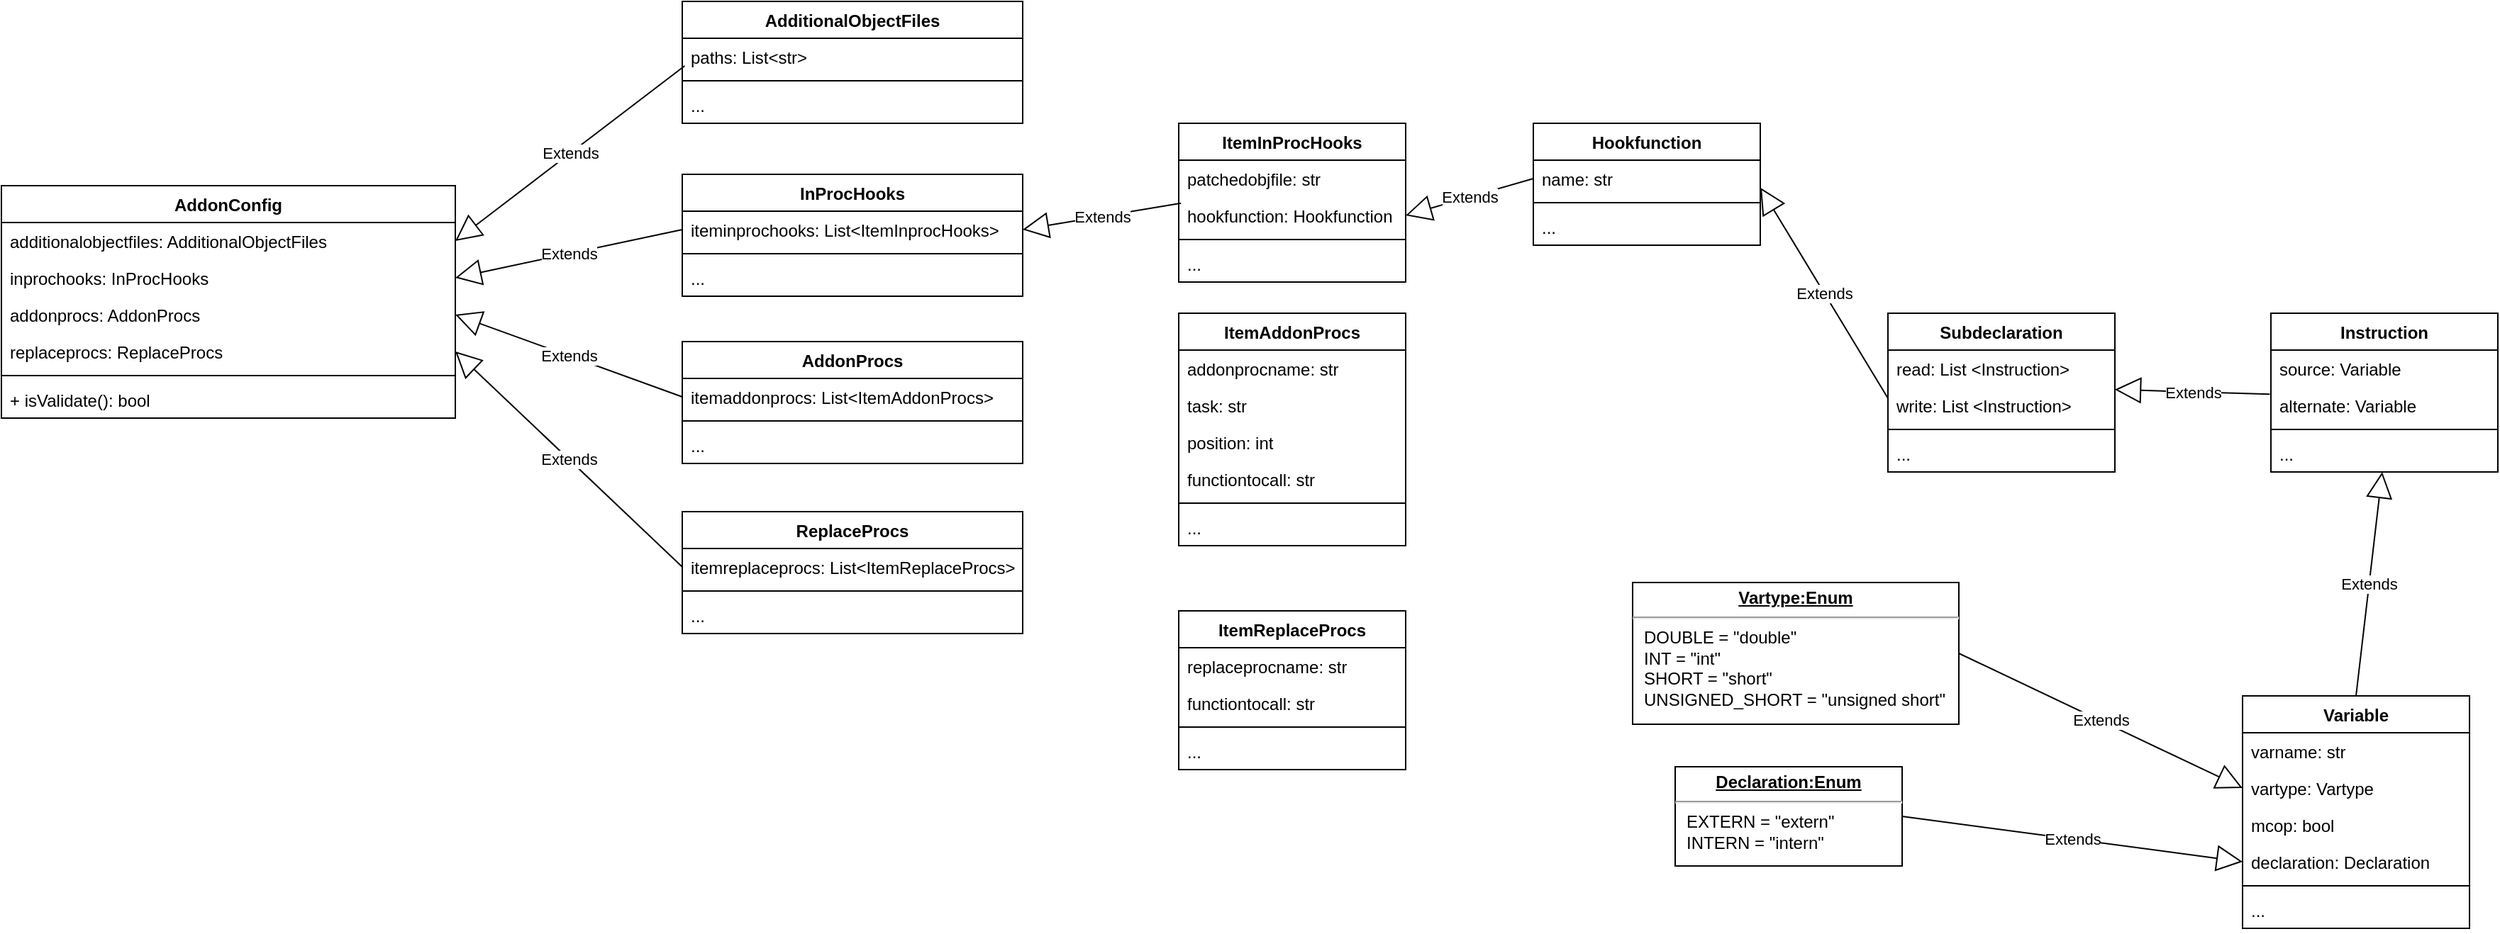 <mxfile version="14.4.2" type="github">
  <diagram id="Y8QuykX-hquIZO_XGv_x" name="Page-1">
    <mxGraphModel dx="2523" dy="2175" grid="1" gridSize="10" guides="1" tooltips="1" connect="1" arrows="1" fold="1" page="1" pageScale="1" pageWidth="850" pageHeight="1100" math="0" shadow="0">
      <root>
        <mxCell id="0" />
        <mxCell id="1" parent="0" />
        <mxCell id="mJCEl81Ft5hLRhg9jTh3-1" value="AddonConfig" style="swimlane;fontStyle=1;align=center;verticalAlign=top;childLayout=stackLayout;horizontal=1;startSize=26;horizontalStack=0;resizeParent=1;resizeParentMax=0;resizeLast=0;collapsible=1;marginBottom=0;" vertex="1" parent="1">
          <mxGeometry x="-760" y="-640" width="320" height="164" as="geometry" />
        </mxCell>
        <mxCell id="mJCEl81Ft5hLRhg9jTh3-2" value="additionalobjectfiles: AdditionalObjectFiles " style="text;strokeColor=none;fillColor=none;align=left;verticalAlign=top;spacingLeft=4;spacingRight=4;overflow=hidden;rotatable=0;points=[[0,0.5],[1,0.5]];portConstraint=eastwest;" vertex="1" parent="mJCEl81Ft5hLRhg9jTh3-1">
          <mxGeometry y="26" width="320" height="26" as="geometry" />
        </mxCell>
        <mxCell id="mJCEl81Ft5hLRhg9jTh3-70" value="inprochooks: InProcHooks" style="text;strokeColor=none;fillColor=none;align=left;verticalAlign=top;spacingLeft=4;spacingRight=4;overflow=hidden;rotatable=0;points=[[0,0.5],[1,0.5]];portConstraint=eastwest;" vertex="1" parent="mJCEl81Ft5hLRhg9jTh3-1">
          <mxGeometry y="52" width="320" height="26" as="geometry" />
        </mxCell>
        <mxCell id="mJCEl81Ft5hLRhg9jTh3-71" value="addonprocs: AddonProcs" style="text;strokeColor=none;fillColor=none;align=left;verticalAlign=top;spacingLeft=4;spacingRight=4;overflow=hidden;rotatable=0;points=[[0,0.5],[1,0.5]];portConstraint=eastwest;" vertex="1" parent="mJCEl81Ft5hLRhg9jTh3-1">
          <mxGeometry y="78" width="320" height="26" as="geometry" />
        </mxCell>
        <mxCell id="mJCEl81Ft5hLRhg9jTh3-72" value="replaceprocs: ReplaceProcs" style="text;strokeColor=none;fillColor=none;align=left;verticalAlign=top;spacingLeft=4;spacingRight=4;overflow=hidden;rotatable=0;points=[[0,0.5],[1,0.5]];portConstraint=eastwest;" vertex="1" parent="mJCEl81Ft5hLRhg9jTh3-1">
          <mxGeometry y="104" width="320" height="26" as="geometry" />
        </mxCell>
        <mxCell id="mJCEl81Ft5hLRhg9jTh3-3" value="" style="line;strokeWidth=1;fillColor=none;align=left;verticalAlign=middle;spacingTop=-1;spacingLeft=3;spacingRight=3;rotatable=0;labelPosition=right;points=[];portConstraint=eastwest;" vertex="1" parent="mJCEl81Ft5hLRhg9jTh3-1">
          <mxGeometry y="130" width="320" height="8" as="geometry" />
        </mxCell>
        <mxCell id="mJCEl81Ft5hLRhg9jTh3-4" value="+ isValidate(): bool" style="text;strokeColor=none;fillColor=none;align=left;verticalAlign=top;spacingLeft=4;spacingRight=4;overflow=hidden;rotatable=0;points=[[0,0.5],[1,0.5]];portConstraint=eastwest;" vertex="1" parent="mJCEl81Ft5hLRhg9jTh3-1">
          <mxGeometry y="138" width="320" height="26" as="geometry" />
        </mxCell>
        <mxCell id="mJCEl81Ft5hLRhg9jTh3-9" value="Variable" style="swimlane;fontStyle=1;align=center;verticalAlign=top;childLayout=stackLayout;horizontal=1;startSize=26;horizontalStack=0;resizeParent=1;resizeParentMax=0;resizeLast=0;collapsible=1;marginBottom=0;" vertex="1" parent="1">
          <mxGeometry x="820" y="-280" width="160" height="164" as="geometry" />
        </mxCell>
        <mxCell id="mJCEl81Ft5hLRhg9jTh3-10" value="varname: str" style="text;strokeColor=none;fillColor=none;align=left;verticalAlign=top;spacingLeft=4;spacingRight=4;overflow=hidden;rotatable=0;points=[[0,0.5],[1,0.5]];portConstraint=eastwest;" vertex="1" parent="mJCEl81Ft5hLRhg9jTh3-9">
          <mxGeometry y="26" width="160" height="26" as="geometry" />
        </mxCell>
        <mxCell id="mJCEl81Ft5hLRhg9jTh3-13" value="vartype: Vartype" style="text;strokeColor=none;fillColor=none;align=left;verticalAlign=top;spacingLeft=4;spacingRight=4;overflow=hidden;rotatable=0;points=[[0,0.5],[1,0.5]];portConstraint=eastwest;" vertex="1" parent="mJCEl81Ft5hLRhg9jTh3-9">
          <mxGeometry y="52" width="160" height="26" as="geometry" />
        </mxCell>
        <mxCell id="mJCEl81Ft5hLRhg9jTh3-14" value="mcop: bool" style="text;strokeColor=none;fillColor=none;align=left;verticalAlign=top;spacingLeft=4;spacingRight=4;overflow=hidden;rotatable=0;points=[[0,0.5],[1,0.5]];portConstraint=eastwest;" vertex="1" parent="mJCEl81Ft5hLRhg9jTh3-9">
          <mxGeometry y="78" width="160" height="26" as="geometry" />
        </mxCell>
        <mxCell id="mJCEl81Ft5hLRhg9jTh3-15" value="declaration: Declaration" style="text;strokeColor=none;fillColor=none;align=left;verticalAlign=top;spacingLeft=4;spacingRight=4;overflow=hidden;rotatable=0;points=[[0,0.5],[1,0.5]];portConstraint=eastwest;" vertex="1" parent="mJCEl81Ft5hLRhg9jTh3-9">
          <mxGeometry y="104" width="160" height="26" as="geometry" />
        </mxCell>
        <mxCell id="mJCEl81Ft5hLRhg9jTh3-11" value="" style="line;strokeWidth=1;fillColor=none;align=left;verticalAlign=middle;spacingTop=-1;spacingLeft=3;spacingRight=3;rotatable=0;labelPosition=right;points=[];portConstraint=eastwest;" vertex="1" parent="mJCEl81Ft5hLRhg9jTh3-9">
          <mxGeometry y="130" width="160" height="8" as="geometry" />
        </mxCell>
        <mxCell id="mJCEl81Ft5hLRhg9jTh3-12" value="..." style="text;strokeColor=none;fillColor=none;align=left;verticalAlign=top;spacingLeft=4;spacingRight=4;overflow=hidden;rotatable=0;points=[[0,0.5],[1,0.5]];portConstraint=eastwest;" vertex="1" parent="mJCEl81Ft5hLRhg9jTh3-9">
          <mxGeometry y="138" width="160" height="26" as="geometry" />
        </mxCell>
        <mxCell id="mJCEl81Ft5hLRhg9jTh3-31" value="Instruction" style="swimlane;fontStyle=1;align=center;verticalAlign=top;childLayout=stackLayout;horizontal=1;startSize=26;horizontalStack=0;resizeParent=1;resizeParentMax=0;resizeLast=0;collapsible=1;marginBottom=0;" vertex="1" parent="1">
          <mxGeometry x="840" y="-550" width="160" height="112" as="geometry" />
        </mxCell>
        <mxCell id="mJCEl81Ft5hLRhg9jTh3-32" value="source: Variable" style="text;strokeColor=none;fillColor=none;align=left;verticalAlign=top;spacingLeft=4;spacingRight=4;overflow=hidden;rotatable=0;points=[[0,0.5],[1,0.5]];portConstraint=eastwest;" vertex="1" parent="mJCEl81Ft5hLRhg9jTh3-31">
          <mxGeometry y="26" width="160" height="26" as="geometry" />
        </mxCell>
        <mxCell id="mJCEl81Ft5hLRhg9jTh3-33" value="alternate: Variable" style="text;strokeColor=none;fillColor=none;align=left;verticalAlign=top;spacingLeft=4;spacingRight=4;overflow=hidden;rotatable=0;points=[[0,0.5],[1,0.5]];portConstraint=eastwest;" vertex="1" parent="mJCEl81Ft5hLRhg9jTh3-31">
          <mxGeometry y="52" width="160" height="26" as="geometry" />
        </mxCell>
        <mxCell id="mJCEl81Ft5hLRhg9jTh3-36" value="" style="line;strokeWidth=1;fillColor=none;align=left;verticalAlign=middle;spacingTop=-1;spacingLeft=3;spacingRight=3;rotatable=0;labelPosition=right;points=[];portConstraint=eastwest;" vertex="1" parent="mJCEl81Ft5hLRhg9jTh3-31">
          <mxGeometry y="78" width="160" height="8" as="geometry" />
        </mxCell>
        <mxCell id="mJCEl81Ft5hLRhg9jTh3-37" value="..." style="text;strokeColor=none;fillColor=none;align=left;verticalAlign=top;spacingLeft=4;spacingRight=4;overflow=hidden;rotatable=0;points=[[0,0.5],[1,0.5]];portConstraint=eastwest;" vertex="1" parent="mJCEl81Ft5hLRhg9jTh3-31">
          <mxGeometry y="86" width="160" height="26" as="geometry" />
        </mxCell>
        <mxCell id="mJCEl81Ft5hLRhg9jTh3-38" value="Subdeclaration" style="swimlane;fontStyle=1;align=center;verticalAlign=top;childLayout=stackLayout;horizontal=1;startSize=26;horizontalStack=0;resizeParent=1;resizeParentMax=0;resizeLast=0;collapsible=1;marginBottom=0;" vertex="1" parent="1">
          <mxGeometry x="570" y="-550" width="160" height="112" as="geometry">
            <mxRectangle x="410" y="330" width="120" height="26" as="alternateBounds" />
          </mxGeometry>
        </mxCell>
        <mxCell id="mJCEl81Ft5hLRhg9jTh3-39" value="read: List &lt;Instruction&gt;" style="text;strokeColor=none;fillColor=none;align=left;verticalAlign=top;spacingLeft=4;spacingRight=4;overflow=hidden;rotatable=0;points=[[0,0.5],[1,0.5]];portConstraint=eastwest;" vertex="1" parent="mJCEl81Ft5hLRhg9jTh3-38">
          <mxGeometry y="26" width="160" height="26" as="geometry" />
        </mxCell>
        <mxCell id="mJCEl81Ft5hLRhg9jTh3-40" value="write: List &lt;Instruction&gt;" style="text;strokeColor=none;fillColor=none;align=left;verticalAlign=top;spacingLeft=4;spacingRight=4;overflow=hidden;rotatable=0;points=[[0,0.5],[1,0.5]];portConstraint=eastwest;" vertex="1" parent="mJCEl81Ft5hLRhg9jTh3-38">
          <mxGeometry y="52" width="160" height="26" as="geometry" />
        </mxCell>
        <mxCell id="mJCEl81Ft5hLRhg9jTh3-41" value="" style="line;strokeWidth=1;fillColor=none;align=left;verticalAlign=middle;spacingTop=-1;spacingLeft=3;spacingRight=3;rotatable=0;labelPosition=right;points=[];portConstraint=eastwest;" vertex="1" parent="mJCEl81Ft5hLRhg9jTh3-38">
          <mxGeometry y="78" width="160" height="8" as="geometry" />
        </mxCell>
        <mxCell id="mJCEl81Ft5hLRhg9jTh3-42" value="..." style="text;strokeColor=none;fillColor=none;align=left;verticalAlign=top;spacingLeft=4;spacingRight=4;overflow=hidden;rotatable=0;points=[[0,0.5],[1,0.5]];portConstraint=eastwest;" vertex="1" parent="mJCEl81Ft5hLRhg9jTh3-38">
          <mxGeometry y="86" width="160" height="26" as="geometry" />
        </mxCell>
        <mxCell id="mJCEl81Ft5hLRhg9jTh3-43" value="Hookfunction" style="swimlane;fontStyle=1;align=center;verticalAlign=top;childLayout=stackLayout;horizontal=1;startSize=26;horizontalStack=0;resizeParent=1;resizeParentMax=0;resizeLast=0;collapsible=1;marginBottom=0;" vertex="1" parent="1">
          <mxGeometry x="320" y="-684" width="160" height="86" as="geometry" />
        </mxCell>
        <mxCell id="mJCEl81Ft5hLRhg9jTh3-44" value="name: str" style="text;strokeColor=none;fillColor=none;align=left;verticalAlign=top;spacingLeft=4;spacingRight=4;overflow=hidden;rotatable=0;points=[[0,0.5],[1,0.5]];portConstraint=eastwest;" vertex="1" parent="mJCEl81Ft5hLRhg9jTh3-43">
          <mxGeometry y="26" width="160" height="26" as="geometry" />
        </mxCell>
        <mxCell id="mJCEl81Ft5hLRhg9jTh3-46" value="" style="line;strokeWidth=1;fillColor=none;align=left;verticalAlign=middle;spacingTop=-1;spacingLeft=3;spacingRight=3;rotatable=0;labelPosition=right;points=[];portConstraint=eastwest;" vertex="1" parent="mJCEl81Ft5hLRhg9jTh3-43">
          <mxGeometry y="52" width="160" height="8" as="geometry" />
        </mxCell>
        <mxCell id="mJCEl81Ft5hLRhg9jTh3-47" value="..." style="text;strokeColor=none;fillColor=none;align=left;verticalAlign=top;spacingLeft=4;spacingRight=4;overflow=hidden;rotatable=0;points=[[0,0.5],[1,0.5]];portConstraint=eastwest;" vertex="1" parent="mJCEl81Ft5hLRhg9jTh3-43">
          <mxGeometry y="60" width="160" height="26" as="geometry" />
        </mxCell>
        <mxCell id="mJCEl81Ft5hLRhg9jTh3-49" value="ItemInProcHooks" style="swimlane;fontStyle=1;align=center;verticalAlign=top;childLayout=stackLayout;horizontal=1;startSize=26;horizontalStack=0;resizeParent=1;resizeParentMax=0;resizeLast=0;collapsible=1;marginBottom=0;" vertex="1" parent="1">
          <mxGeometry x="70" y="-684" width="160" height="112" as="geometry" />
        </mxCell>
        <mxCell id="mJCEl81Ft5hLRhg9jTh3-56" value="patchedobjfile: str" style="text;strokeColor=none;fillColor=none;align=left;verticalAlign=top;spacingLeft=4;spacingRight=4;overflow=hidden;rotatable=0;points=[[0,0.5],[1,0.5]];portConstraint=eastwest;" vertex="1" parent="mJCEl81Ft5hLRhg9jTh3-49">
          <mxGeometry y="26" width="160" height="26" as="geometry" />
        </mxCell>
        <mxCell id="mJCEl81Ft5hLRhg9jTh3-57" value="hookfunction: Hookfunction" style="text;strokeColor=none;fillColor=none;align=left;verticalAlign=top;spacingLeft=4;spacingRight=4;overflow=hidden;rotatable=0;points=[[0,0.5],[1,0.5]];portConstraint=eastwest;" vertex="1" parent="mJCEl81Ft5hLRhg9jTh3-49">
          <mxGeometry y="52" width="160" height="26" as="geometry" />
        </mxCell>
        <mxCell id="mJCEl81Ft5hLRhg9jTh3-54" value="" style="line;strokeWidth=1;fillColor=none;align=left;verticalAlign=middle;spacingTop=-1;spacingLeft=3;spacingRight=3;rotatable=0;labelPosition=right;points=[];portConstraint=eastwest;" vertex="1" parent="mJCEl81Ft5hLRhg9jTh3-49">
          <mxGeometry y="78" width="160" height="8" as="geometry" />
        </mxCell>
        <mxCell id="mJCEl81Ft5hLRhg9jTh3-55" value="..." style="text;strokeColor=none;fillColor=none;align=left;verticalAlign=top;spacingLeft=4;spacingRight=4;overflow=hidden;rotatable=0;points=[[0,0.5],[1,0.5]];portConstraint=eastwest;" vertex="1" parent="mJCEl81Ft5hLRhg9jTh3-49">
          <mxGeometry y="86" width="160" height="26" as="geometry" />
        </mxCell>
        <mxCell id="mJCEl81Ft5hLRhg9jTh3-58" value="InProcHooks" style="swimlane;fontStyle=1;align=center;verticalAlign=top;childLayout=stackLayout;horizontal=1;startSize=26;horizontalStack=0;resizeParent=1;resizeParentMax=0;resizeLast=0;collapsible=1;marginBottom=0;" vertex="1" parent="1">
          <mxGeometry x="-280" y="-648" width="240" height="86" as="geometry" />
        </mxCell>
        <mxCell id="mJCEl81Ft5hLRhg9jTh3-59" value="iteminprochooks: List&lt;ItemInprocHooks&gt;" style="text;strokeColor=none;fillColor=none;align=left;verticalAlign=top;spacingLeft=4;spacingRight=4;overflow=hidden;rotatable=0;points=[[0,0.5],[1,0.5]];portConstraint=eastwest;" vertex="1" parent="mJCEl81Ft5hLRhg9jTh3-58">
          <mxGeometry y="26" width="240" height="26" as="geometry" />
        </mxCell>
        <mxCell id="mJCEl81Ft5hLRhg9jTh3-63" value="" style="line;strokeWidth=1;fillColor=none;align=left;verticalAlign=middle;spacingTop=-1;spacingLeft=3;spacingRight=3;rotatable=0;labelPosition=right;points=[];portConstraint=eastwest;" vertex="1" parent="mJCEl81Ft5hLRhg9jTh3-58">
          <mxGeometry y="52" width="240" height="8" as="geometry" />
        </mxCell>
        <mxCell id="mJCEl81Ft5hLRhg9jTh3-64" value="..." style="text;strokeColor=none;fillColor=none;align=left;verticalAlign=top;spacingLeft=4;spacingRight=4;overflow=hidden;rotatable=0;points=[[0,0.5],[1,0.5]];portConstraint=eastwest;" vertex="1" parent="mJCEl81Ft5hLRhg9jTh3-58">
          <mxGeometry y="60" width="240" height="26" as="geometry" />
        </mxCell>
        <mxCell id="mJCEl81Ft5hLRhg9jTh3-73" value="AdditionalObjectFiles" style="swimlane;fontStyle=1;align=center;verticalAlign=top;childLayout=stackLayout;horizontal=1;startSize=26;horizontalStack=0;resizeParent=1;resizeParentMax=0;resizeLast=0;collapsible=1;marginBottom=0;" vertex="1" parent="1">
          <mxGeometry x="-280" y="-770" width="240" height="86" as="geometry">
            <mxRectangle x="-190" y="242" width="160" height="26" as="alternateBounds" />
          </mxGeometry>
        </mxCell>
        <mxCell id="mJCEl81Ft5hLRhg9jTh3-74" value="paths: List&lt;str&gt;" style="text;strokeColor=none;fillColor=none;align=left;verticalAlign=top;spacingLeft=4;spacingRight=4;overflow=hidden;rotatable=0;points=[[0,0.5],[1,0.5]];portConstraint=eastwest;" vertex="1" parent="mJCEl81Ft5hLRhg9jTh3-73">
          <mxGeometry y="26" width="240" height="26" as="geometry" />
        </mxCell>
        <mxCell id="mJCEl81Ft5hLRhg9jTh3-75" value="" style="line;strokeWidth=1;fillColor=none;align=left;verticalAlign=middle;spacingTop=-1;spacingLeft=3;spacingRight=3;rotatable=0;labelPosition=right;points=[];portConstraint=eastwest;" vertex="1" parent="mJCEl81Ft5hLRhg9jTh3-73">
          <mxGeometry y="52" width="240" height="8" as="geometry" />
        </mxCell>
        <mxCell id="mJCEl81Ft5hLRhg9jTh3-76" value="..." style="text;strokeColor=none;fillColor=none;align=left;verticalAlign=top;spacingLeft=4;spacingRight=4;overflow=hidden;rotatable=0;points=[[0,0.5],[1,0.5]];portConstraint=eastwest;" vertex="1" parent="mJCEl81Ft5hLRhg9jTh3-73">
          <mxGeometry y="60" width="240" height="26" as="geometry" />
        </mxCell>
        <mxCell id="mJCEl81Ft5hLRhg9jTh3-77" value="AddonProcs" style="swimlane;fontStyle=1;align=center;verticalAlign=top;childLayout=stackLayout;horizontal=1;startSize=26;horizontalStack=0;resizeParent=1;resizeParentMax=0;resizeLast=0;collapsible=1;marginBottom=0;" vertex="1" parent="1">
          <mxGeometry x="-280" y="-530" width="240" height="86" as="geometry" />
        </mxCell>
        <mxCell id="mJCEl81Ft5hLRhg9jTh3-78" value="itemaddonprocs: List&lt;ItemAddonProcs&gt;" style="text;strokeColor=none;fillColor=none;align=left;verticalAlign=top;spacingLeft=4;spacingRight=4;overflow=hidden;rotatable=0;points=[[0,0.5],[1,0.5]];portConstraint=eastwest;" vertex="1" parent="mJCEl81Ft5hLRhg9jTh3-77">
          <mxGeometry y="26" width="240" height="26" as="geometry" />
        </mxCell>
        <mxCell id="mJCEl81Ft5hLRhg9jTh3-79" value="" style="line;strokeWidth=1;fillColor=none;align=left;verticalAlign=middle;spacingTop=-1;spacingLeft=3;spacingRight=3;rotatable=0;labelPosition=right;points=[];portConstraint=eastwest;" vertex="1" parent="mJCEl81Ft5hLRhg9jTh3-77">
          <mxGeometry y="52" width="240" height="8" as="geometry" />
        </mxCell>
        <mxCell id="mJCEl81Ft5hLRhg9jTh3-80" value="..." style="text;strokeColor=none;fillColor=none;align=left;verticalAlign=top;spacingLeft=4;spacingRight=4;overflow=hidden;rotatable=0;points=[[0,0.5],[1,0.5]];portConstraint=eastwest;" vertex="1" parent="mJCEl81Ft5hLRhg9jTh3-77">
          <mxGeometry y="60" width="240" height="26" as="geometry" />
        </mxCell>
        <mxCell id="mJCEl81Ft5hLRhg9jTh3-82" value="ItemAddonProcs" style="swimlane;fontStyle=1;align=center;verticalAlign=top;childLayout=stackLayout;horizontal=1;startSize=26;horizontalStack=0;resizeParent=1;resizeParentMax=0;resizeLast=0;collapsible=1;marginBottom=0;" vertex="1" parent="1">
          <mxGeometry x="70" y="-550" width="160" height="164" as="geometry" />
        </mxCell>
        <mxCell id="mJCEl81Ft5hLRhg9jTh3-83" value="addonprocname: str" style="text;strokeColor=none;fillColor=none;align=left;verticalAlign=top;spacingLeft=4;spacingRight=4;overflow=hidden;rotatable=0;points=[[0,0.5],[1,0.5]];portConstraint=eastwest;" vertex="1" parent="mJCEl81Ft5hLRhg9jTh3-82">
          <mxGeometry y="26" width="160" height="26" as="geometry" />
        </mxCell>
        <mxCell id="mJCEl81Ft5hLRhg9jTh3-84" value="task: str" style="text;strokeColor=none;fillColor=none;align=left;verticalAlign=top;spacingLeft=4;spacingRight=4;overflow=hidden;rotatable=0;points=[[0,0.5],[1,0.5]];portConstraint=eastwest;" vertex="1" parent="mJCEl81Ft5hLRhg9jTh3-82">
          <mxGeometry y="52" width="160" height="26" as="geometry" />
        </mxCell>
        <mxCell id="mJCEl81Ft5hLRhg9jTh3-87" value="position: int" style="text;strokeColor=none;fillColor=none;align=left;verticalAlign=top;spacingLeft=4;spacingRight=4;overflow=hidden;rotatable=0;points=[[0,0.5],[1,0.5]];portConstraint=eastwest;" vertex="1" parent="mJCEl81Ft5hLRhg9jTh3-82">
          <mxGeometry y="78" width="160" height="26" as="geometry" />
        </mxCell>
        <mxCell id="mJCEl81Ft5hLRhg9jTh3-88" value="functiontocall: str" style="text;strokeColor=none;fillColor=none;align=left;verticalAlign=top;spacingLeft=4;spacingRight=4;overflow=hidden;rotatable=0;points=[[0,0.5],[1,0.5]];portConstraint=eastwest;" vertex="1" parent="mJCEl81Ft5hLRhg9jTh3-82">
          <mxGeometry y="104" width="160" height="26" as="geometry" />
        </mxCell>
        <mxCell id="mJCEl81Ft5hLRhg9jTh3-85" value="" style="line;strokeWidth=1;fillColor=none;align=left;verticalAlign=middle;spacingTop=-1;spacingLeft=3;spacingRight=3;rotatable=0;labelPosition=right;points=[];portConstraint=eastwest;" vertex="1" parent="mJCEl81Ft5hLRhg9jTh3-82">
          <mxGeometry y="130" width="160" height="8" as="geometry" />
        </mxCell>
        <mxCell id="mJCEl81Ft5hLRhg9jTh3-86" value="..." style="text;strokeColor=none;fillColor=none;align=left;verticalAlign=top;spacingLeft=4;spacingRight=4;overflow=hidden;rotatable=0;points=[[0,0.5],[1,0.5]];portConstraint=eastwest;" vertex="1" parent="mJCEl81Ft5hLRhg9jTh3-82">
          <mxGeometry y="138" width="160" height="26" as="geometry" />
        </mxCell>
        <mxCell id="mJCEl81Ft5hLRhg9jTh3-89" value="ReplaceProcs" style="swimlane;fontStyle=1;align=center;verticalAlign=top;childLayout=stackLayout;horizontal=1;startSize=26;horizontalStack=0;resizeParent=1;resizeParentMax=0;resizeLast=0;collapsible=1;marginBottom=0;" vertex="1" parent="1">
          <mxGeometry x="-280" y="-410" width="240" height="86" as="geometry" />
        </mxCell>
        <mxCell id="mJCEl81Ft5hLRhg9jTh3-90" value="itemreplaceprocs: List&lt;ItemReplaceProcs&gt;" style="text;strokeColor=none;fillColor=none;align=left;verticalAlign=top;spacingLeft=4;spacingRight=4;overflow=hidden;rotatable=0;points=[[0,0.5],[1,0.5]];portConstraint=eastwest;" vertex="1" parent="mJCEl81Ft5hLRhg9jTh3-89">
          <mxGeometry y="26" width="240" height="26" as="geometry" />
        </mxCell>
        <mxCell id="mJCEl81Ft5hLRhg9jTh3-91" value="" style="line;strokeWidth=1;fillColor=none;align=left;verticalAlign=middle;spacingTop=-1;spacingLeft=3;spacingRight=3;rotatable=0;labelPosition=right;points=[];portConstraint=eastwest;" vertex="1" parent="mJCEl81Ft5hLRhg9jTh3-89">
          <mxGeometry y="52" width="240" height="8" as="geometry" />
        </mxCell>
        <mxCell id="mJCEl81Ft5hLRhg9jTh3-92" value="..." style="text;strokeColor=none;fillColor=none;align=left;verticalAlign=top;spacingLeft=4;spacingRight=4;overflow=hidden;rotatable=0;points=[[0,0.5],[1,0.5]];portConstraint=eastwest;" vertex="1" parent="mJCEl81Ft5hLRhg9jTh3-89">
          <mxGeometry y="60" width="240" height="26" as="geometry" />
        </mxCell>
        <mxCell id="mJCEl81Ft5hLRhg9jTh3-93" value="ItemReplaceProcs" style="swimlane;fontStyle=1;align=center;verticalAlign=top;childLayout=stackLayout;horizontal=1;startSize=26;horizontalStack=0;resizeParent=1;resizeParentMax=0;resizeLast=0;collapsible=1;marginBottom=0;" vertex="1" parent="1">
          <mxGeometry x="70" y="-340" width="160" height="112" as="geometry" />
        </mxCell>
        <mxCell id="mJCEl81Ft5hLRhg9jTh3-94" value="replaceprocname: str" style="text;strokeColor=none;fillColor=none;align=left;verticalAlign=top;spacingLeft=4;spacingRight=4;overflow=hidden;rotatable=0;points=[[0,0.5],[1,0.5]];portConstraint=eastwest;" vertex="1" parent="mJCEl81Ft5hLRhg9jTh3-93">
          <mxGeometry y="26" width="160" height="26" as="geometry" />
        </mxCell>
        <mxCell id="mJCEl81Ft5hLRhg9jTh3-97" value="functiontocall: str" style="text;strokeColor=none;fillColor=none;align=left;verticalAlign=top;spacingLeft=4;spacingRight=4;overflow=hidden;rotatable=0;points=[[0,0.5],[1,0.5]];portConstraint=eastwest;" vertex="1" parent="mJCEl81Ft5hLRhg9jTh3-93">
          <mxGeometry y="52" width="160" height="26" as="geometry" />
        </mxCell>
        <mxCell id="mJCEl81Ft5hLRhg9jTh3-98" value="" style="line;strokeWidth=1;fillColor=none;align=left;verticalAlign=middle;spacingTop=-1;spacingLeft=3;spacingRight=3;rotatable=0;labelPosition=right;points=[];portConstraint=eastwest;" vertex="1" parent="mJCEl81Ft5hLRhg9jTh3-93">
          <mxGeometry y="78" width="160" height="8" as="geometry" />
        </mxCell>
        <mxCell id="mJCEl81Ft5hLRhg9jTh3-99" value="..." style="text;strokeColor=none;fillColor=none;align=left;verticalAlign=top;spacingLeft=4;spacingRight=4;overflow=hidden;rotatable=0;points=[[0,0.5],[1,0.5]];portConstraint=eastwest;" vertex="1" parent="mJCEl81Ft5hLRhg9jTh3-93">
          <mxGeometry y="86" width="160" height="26" as="geometry" />
        </mxCell>
        <mxCell id="mJCEl81Ft5hLRhg9jTh3-119" value="Extends" style="endArrow=block;endSize=16;endFill=0;html=1;entryX=1;entryY=0.5;entryDx=0;entryDy=0;exitX=0.007;exitY=0.75;exitDx=0;exitDy=0;exitPerimeter=0;" edge="1" parent="1" source="mJCEl81Ft5hLRhg9jTh3-74" target="mJCEl81Ft5hLRhg9jTh3-2">
          <mxGeometry width="160" relative="1" as="geometry">
            <mxPoint x="-440" y="-490" as="sourcePoint" />
            <mxPoint x="-400" y="-570" as="targetPoint" />
          </mxGeometry>
        </mxCell>
        <mxCell id="mJCEl81Ft5hLRhg9jTh3-120" value="Extends" style="endArrow=block;endSize=16;endFill=0;html=1;entryX=1;entryY=0.5;entryDx=0;entryDy=0;exitX=0;exitY=0.5;exitDx=0;exitDy=0;" edge="1" parent="1" source="mJCEl81Ft5hLRhg9jTh3-59" target="mJCEl81Ft5hLRhg9jTh3-70">
          <mxGeometry width="160" relative="1" as="geometry">
            <mxPoint x="-269.301" y="-684" as="sourcePoint" />
            <mxPoint x="-430" y="-591" as="targetPoint" />
          </mxGeometry>
        </mxCell>
        <mxCell id="mJCEl81Ft5hLRhg9jTh3-121" value="Extends" style="endArrow=block;endSize=16;endFill=0;html=1;entryX=1;entryY=0.5;entryDx=0;entryDy=0;exitX=0;exitY=0.5;exitDx=0;exitDy=0;" edge="1" parent="1" source="mJCEl81Ft5hLRhg9jTh3-78" target="mJCEl81Ft5hLRhg9jTh3-71">
          <mxGeometry width="160" relative="1" as="geometry">
            <mxPoint x="-259.301" y="-674" as="sourcePoint" />
            <mxPoint x="-420" y="-581" as="targetPoint" />
          </mxGeometry>
        </mxCell>
        <mxCell id="mJCEl81Ft5hLRhg9jTh3-122" value="Extends" style="endArrow=block;endSize=16;endFill=0;html=1;entryX=1;entryY=0.5;entryDx=0;entryDy=0;exitX=0;exitY=0.5;exitDx=0;exitDy=0;" edge="1" parent="1" source="mJCEl81Ft5hLRhg9jTh3-90" target="mJCEl81Ft5hLRhg9jTh3-72">
          <mxGeometry width="160" relative="1" as="geometry">
            <mxPoint x="-249.301" y="-664" as="sourcePoint" />
            <mxPoint x="-410" y="-571" as="targetPoint" />
          </mxGeometry>
        </mxCell>
        <mxCell id="mJCEl81Ft5hLRhg9jTh3-123" value="Extends" style="endArrow=block;endSize=16;endFill=0;html=1;entryX=1;entryY=0.5;entryDx=0;entryDy=0;exitX=0.01;exitY=0.167;exitDx=0;exitDy=0;exitPerimeter=0;" edge="1" parent="1" source="mJCEl81Ft5hLRhg9jTh3-57" target="mJCEl81Ft5hLRhg9jTh3-59">
          <mxGeometry width="160" relative="1" as="geometry">
            <mxPoint x="-239.301" y="-654" as="sourcePoint" />
            <mxPoint x="-400" y="-561" as="targetPoint" />
          </mxGeometry>
        </mxCell>
        <mxCell id="mJCEl81Ft5hLRhg9jTh3-124" value="Extends" style="endArrow=block;endSize=16;endFill=0;html=1;entryX=1;entryY=0.5;entryDx=0;entryDy=0;exitX=0;exitY=0.5;exitDx=0;exitDy=0;" edge="1" parent="1" source="mJCEl81Ft5hLRhg9jTh3-44" target="mJCEl81Ft5hLRhg9jTh3-57">
          <mxGeometry width="160" relative="1" as="geometry">
            <mxPoint x="160.699" y="-503" as="sourcePoint" />
            <mxPoint y="-410" as="targetPoint" />
          </mxGeometry>
        </mxCell>
        <mxCell id="mJCEl81Ft5hLRhg9jTh3-125" value="Extends" style="endArrow=block;endSize=16;endFill=0;html=1;entryX=1;entryY=0.744;entryDx=0;entryDy=0;entryPerimeter=0;" edge="1" parent="1" target="mJCEl81Ft5hLRhg9jTh3-44">
          <mxGeometry width="160" relative="1" as="geometry">
            <mxPoint x="570" y="-490" as="sourcePoint" />
            <mxPoint x="480" y="-247" as="targetPoint" />
          </mxGeometry>
        </mxCell>
        <mxCell id="mJCEl81Ft5hLRhg9jTh3-126" value="Extends" style="endArrow=block;endSize=16;endFill=0;html=1;entryX=1;entryY=1.071;entryDx=0;entryDy=0;entryPerimeter=0;exitX=-0.005;exitY=0.199;exitDx=0;exitDy=0;exitPerimeter=0;" edge="1" parent="1" source="mJCEl81Ft5hLRhg9jTh3-33" target="mJCEl81Ft5hLRhg9jTh3-39">
          <mxGeometry width="160" relative="1" as="geometry">
            <mxPoint x="695" y="-237.34" as="sourcePoint" />
            <mxPoint x="605" y="-385.996" as="targetPoint" />
          </mxGeometry>
        </mxCell>
        <mxCell id="mJCEl81Ft5hLRhg9jTh3-127" value="Extends" style="endArrow=block;endSize=16;endFill=0;html=1;exitX=0.5;exitY=0;exitDx=0;exitDy=0;" edge="1" parent="1" source="mJCEl81Ft5hLRhg9jTh3-9" target="mJCEl81Ft5hLRhg9jTh3-37">
          <mxGeometry width="160" relative="1" as="geometry">
            <mxPoint x="670" y="-251.34" as="sourcePoint" />
            <mxPoint x="580" y="-399.996" as="targetPoint" />
          </mxGeometry>
        </mxCell>
        <mxCell id="mJCEl81Ft5hLRhg9jTh3-128" value="&lt;p style=&quot;margin: 0px ; margin-top: 4px ; text-align: center ; text-decoration: underline&quot;&gt;&lt;b&gt;Declaration:Enum&lt;/b&gt;&lt;/p&gt;&lt;hr&gt;&lt;p style=&quot;margin: 0px ; margin-left: 8px&quot;&gt;EXTERN = &quot;extern&quot;&lt;/p&gt;&lt;p style=&quot;margin: 0px ; margin-left: 8px&quot;&gt;INTERN = &quot;intern&quot;&lt;/p&gt;" style="verticalAlign=top;align=left;overflow=fill;fontSize=12;fontFamily=Helvetica;html=1;" vertex="1" parent="1">
          <mxGeometry x="420" y="-230" width="160" height="70" as="geometry" />
        </mxCell>
        <mxCell id="mJCEl81Ft5hLRhg9jTh3-129" value="&lt;p style=&quot;margin: 0px ; margin-top: 4px ; text-align: center ; text-decoration: underline&quot;&gt;&lt;b&gt;Vartype:Enum&lt;/b&gt;&lt;/p&gt;&lt;hr&gt;&lt;p style=&quot;margin: 0px ; margin-left: 8px&quot;&gt;DOUBLE = &quot;double&quot;&lt;/p&gt;&lt;p style=&quot;margin: 0px ; margin-left: 8px&quot;&gt;INT = &quot;int&quot;&lt;/p&gt;&lt;p style=&quot;margin: 0px ; margin-left: 8px&quot;&gt;SHORT = &quot;short&quot;&lt;/p&gt;&lt;p style=&quot;margin: 0px ; margin-left: 8px&quot;&gt;UNSIGNED_SHORT = &quot;unsigned short&quot;&lt;/p&gt;" style="verticalAlign=top;align=left;overflow=fill;fontSize=12;fontFamily=Helvetica;html=1;" vertex="1" parent="1">
          <mxGeometry x="390" y="-360" width="230" height="100" as="geometry" />
        </mxCell>
        <mxCell id="mJCEl81Ft5hLRhg9jTh3-130" value="Extends" style="endArrow=block;endSize=16;endFill=0;html=1;exitX=1;exitY=0.5;exitDx=0;exitDy=0;entryX=0;entryY=0.5;entryDx=0;entryDy=0;" edge="1" parent="1" source="mJCEl81Ft5hLRhg9jTh3-128" target="mJCEl81Ft5hLRhg9jTh3-15">
          <mxGeometry width="160" relative="1" as="geometry">
            <mxPoint x="680" y="-205" as="sourcePoint" />
            <mxPoint x="698.48" y="-363" as="targetPoint" />
          </mxGeometry>
        </mxCell>
        <mxCell id="mJCEl81Ft5hLRhg9jTh3-131" value="Extends" style="endArrow=block;endSize=16;endFill=0;html=1;exitX=1;exitY=0.5;exitDx=0;exitDy=0;entryX=0;entryY=0.5;entryDx=0;entryDy=0;" edge="1" parent="1" source="mJCEl81Ft5hLRhg9jTh3-129" target="mJCEl81Ft5hLRhg9jTh3-13">
          <mxGeometry width="160" relative="1" as="geometry">
            <mxPoint x="590" y="-185" as="sourcePoint" />
            <mxPoint x="760" y="-170" as="targetPoint" />
          </mxGeometry>
        </mxCell>
      </root>
    </mxGraphModel>
  </diagram>
</mxfile>

